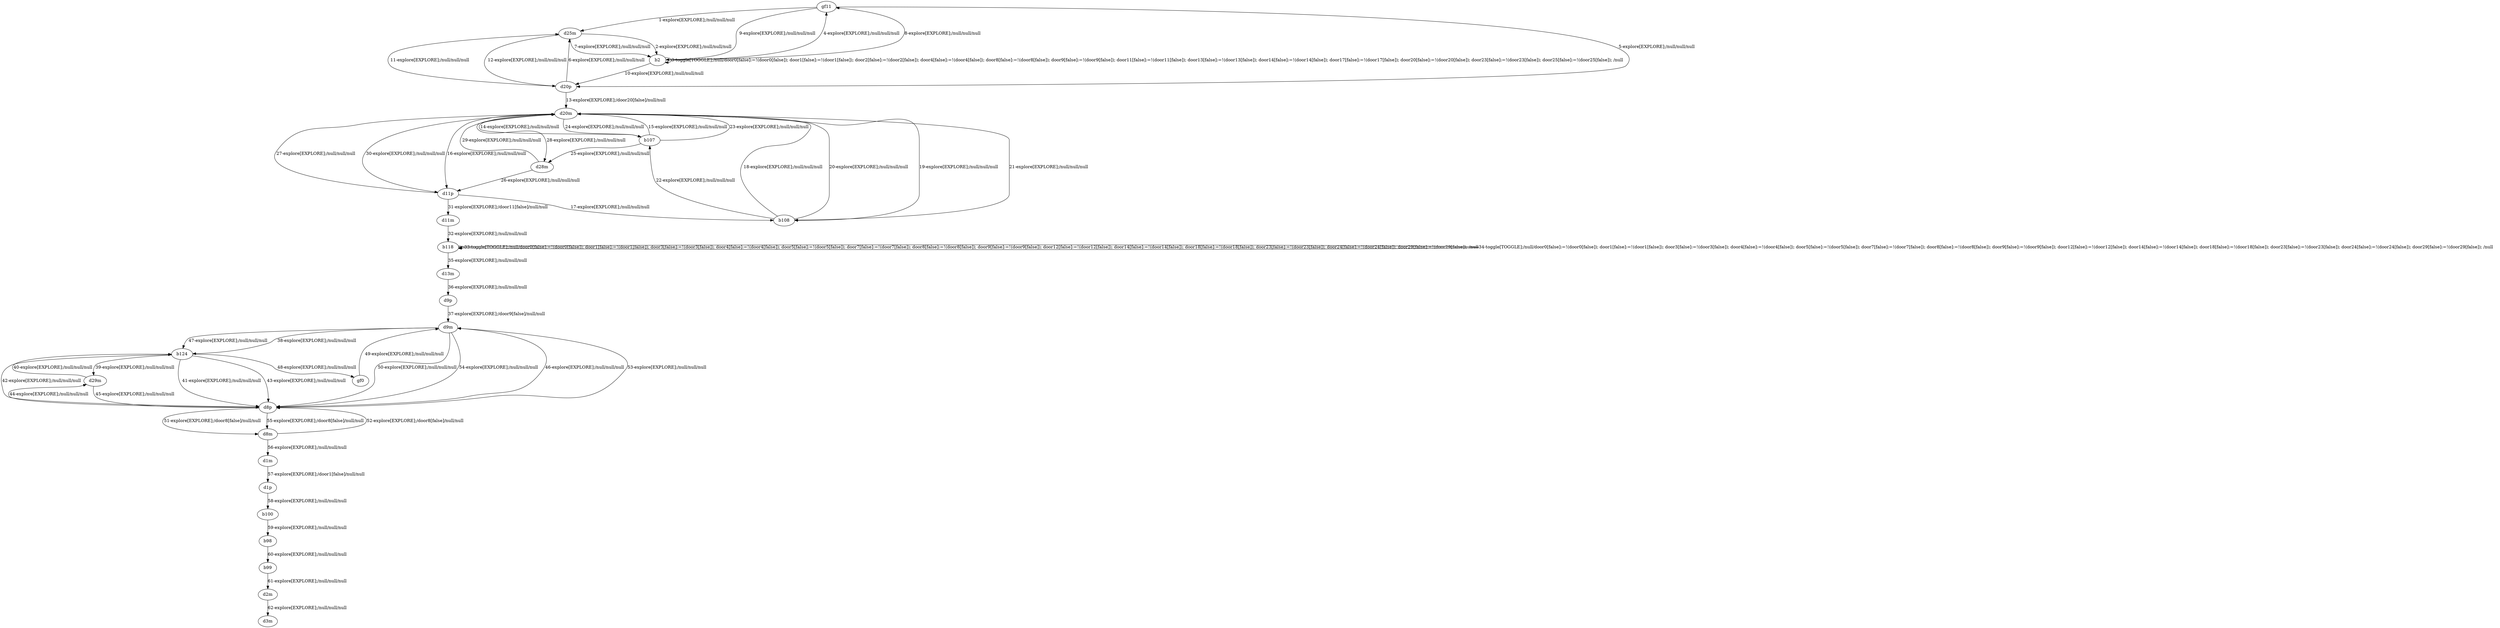 # Total number of goals covered by this test: 1
# b99 --> d2m

digraph g {
"gf11" -> "d25m" [label = "1-explore[EXPLORE];/null/null/null"];
"d25m" -> "b2" [label = "2-explore[EXPLORE];/null/null/null"];
"b2" -> "b2" [label = "3-toggle[TOGGLE];/null/door0[false]:=!(door0[false]); door1[false]:=!(door1[false]); door2[false]:=!(door2[false]); door4[false]:=!(door4[false]); door8[false]:=!(door8[false]); door9[false]:=!(door9[false]); door11[false]:=!(door11[false]); door13[false]:=!(door13[false]); door14[false]:=!(door14[false]); door17[false]:=!(door17[false]); door20[false]:=!(door20[false]); door23[false]:=!(door23[false]); door25[false]:=!(door25[false]); /null"];
"b2" -> "gf11" [label = "4-explore[EXPLORE];/null/null/null"];
"gf11" -> "d20p" [label = "5-explore[EXPLORE];/null/null/null"];
"d20p" -> "d25m" [label = "6-explore[EXPLORE];/null/null/null"];
"d25m" -> "b2" [label = "7-explore[EXPLORE];/null/null/null"];
"b2" -> "gf11" [label = "8-explore[EXPLORE];/null/null/null"];
"gf11" -> "b2" [label = "9-explore[EXPLORE];/null/null/null"];
"b2" -> "d20p" [label = "10-explore[EXPLORE];/null/null/null"];
"d20p" -> "d25m" [label = "11-explore[EXPLORE];/null/null/null"];
"d25m" -> "d20p" [label = "12-explore[EXPLORE];/null/null/null"];
"d20p" -> "d20m" [label = "13-explore[EXPLORE];/door20[false]/null/null"];
"d20m" -> "b107" [label = "14-explore[EXPLORE];/null/null/null"];
"b107" -> "d20m" [label = "15-explore[EXPLORE];/null/null/null"];
"d20m" -> "d11p" [label = "16-explore[EXPLORE];/null/null/null"];
"d11p" -> "b108" [label = "17-explore[EXPLORE];/null/null/null"];
"b108" -> "d20m" [label = "18-explore[EXPLORE];/null/null/null"];
"d20m" -> "b108" [label = "19-explore[EXPLORE];/null/null/null"];
"b108" -> "d20m" [label = "20-explore[EXPLORE];/null/null/null"];
"d20m" -> "b108" [label = "21-explore[EXPLORE];/null/null/null"];
"b108" -> "b107" [label = "22-explore[EXPLORE];/null/null/null"];
"b107" -> "d20m" [label = "23-explore[EXPLORE];/null/null/null"];
"d20m" -> "b107" [label = "24-explore[EXPLORE];/null/null/null"];
"b107" -> "d28m" [label = "25-explore[EXPLORE];/null/null/null"];
"d28m" -> "d11p" [label = "26-explore[EXPLORE];/null/null/null"];
"d11p" -> "d20m" [label = "27-explore[EXPLORE];/null/null/null"];
"d20m" -> "d28m" [label = "28-explore[EXPLORE];/null/null/null"];
"d28m" -> "d20m" [label = "29-explore[EXPLORE];/null/null/null"];
"d20m" -> "d11p" [label = "30-explore[EXPLORE];/null/null/null"];
"d11p" -> "d11m" [label = "31-explore[EXPLORE];/door11[false]/null/null"];
"d11m" -> "b118" [label = "32-explore[EXPLORE];/null/null/null"];
"b118" -> "b118" [label = "33-toggle[TOGGLE];/null/door0[false]:=!(door0[false]); door1[false]:=!(door1[false]); door3[false]:=!(door3[false]); door4[false]:=!(door4[false]); door5[false]:=!(door5[false]); door7[false]:=!(door7[false]); door8[false]:=!(door8[false]); door9[false]:=!(door9[false]); door12[false]:=!(door12[false]); door14[false]:=!(door14[false]); door18[false]:=!(door18[false]); door23[false]:=!(door23[false]); door24[false]:=!(door24[false]); door29[false]:=!(door29[false]); /null"];
"b118" -> "b118" [label = "34-toggle[TOGGLE];/null/door0[false]:=!(door0[false]); door1[false]:=!(door1[false]); door3[false]:=!(door3[false]); door4[false]:=!(door4[false]); door5[false]:=!(door5[false]); door7[false]:=!(door7[false]); door8[false]:=!(door8[false]); door9[false]:=!(door9[false]); door12[false]:=!(door12[false]); door14[false]:=!(door14[false]); door18[false]:=!(door18[false]); door23[false]:=!(door23[false]); door24[false]:=!(door24[false]); door29[false]:=!(door29[false]); /null"];
"b118" -> "d13m" [label = "35-explore[EXPLORE];/null/null/null"];
"d13m" -> "d9p" [label = "36-explore[EXPLORE];/null/null/null"];
"d9p" -> "d9m" [label = "37-explore[EXPLORE];/door9[false]/null/null"];
"d9m" -> "b124" [label = "38-explore[EXPLORE];/null/null/null"];
"b124" -> "d29m" [label = "39-explore[EXPLORE];/null/null/null"];
"d29m" -> "b124" [label = "40-explore[EXPLORE];/null/null/null"];
"b124" -> "d8p" [label = "41-explore[EXPLORE];/null/null/null"];
"d8p" -> "b124" [label = "42-explore[EXPLORE];/null/null/null"];
"b124" -> "d8p" [label = "43-explore[EXPLORE];/null/null/null"];
"d8p" -> "d29m" [label = "44-explore[EXPLORE];/null/null/null"];
"d29m" -> "d8p" [label = "45-explore[EXPLORE];/null/null/null"];
"d8p" -> "d9m" [label = "46-explore[EXPLORE];/null/null/null"];
"d9m" -> "b124" [label = "47-explore[EXPLORE];/null/null/null"];
"b124" -> "gf0" [label = "48-explore[EXPLORE];/null/null/null"];
"gf0" -> "d9m" [label = "49-explore[EXPLORE];/null/null/null"];
"d9m" -> "d8p" [label = "50-explore[EXPLORE];/null/null/null"];
"d8p" -> "d8m" [label = "51-explore[EXPLORE];/door8[false]/null/null"];
"d8m" -> "d8p" [label = "52-explore[EXPLORE];/door8[false]/null/null"];
"d8p" -> "d9m" [label = "53-explore[EXPLORE];/null/null/null"];
"d9m" -> "d8p" [label = "54-explore[EXPLORE];/null/null/null"];
"d8p" -> "d8m" [label = "55-explore[EXPLORE];/door8[false]/null/null"];
"d8m" -> "d1m" [label = "56-explore[EXPLORE];/null/null/null"];
"d1m" -> "d1p" [label = "57-explore[EXPLORE];/door1[false]/null/null"];
"d1p" -> "b100" [label = "58-explore[EXPLORE];/null/null/null"];
"b100" -> "b98" [label = "59-explore[EXPLORE];/null/null/null"];
"b98" -> "b99" [label = "60-explore[EXPLORE];/null/null/null"];
"b99" -> "d2m" [label = "61-explore[EXPLORE];/null/null/null"];
"d2m" -> "d3m" [label = "62-explore[EXPLORE];/null/null/null"];
}